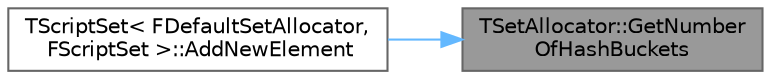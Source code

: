 digraph "TSetAllocator::GetNumberOfHashBuckets"
{
 // INTERACTIVE_SVG=YES
 // LATEX_PDF_SIZE
  bgcolor="transparent";
  edge [fontname=Helvetica,fontsize=10,labelfontname=Helvetica,labelfontsize=10];
  node [fontname=Helvetica,fontsize=10,shape=box,height=0.2,width=0.4];
  rankdir="RL";
  Node1 [id="Node000001",label="TSetAllocator::GetNumber\lOfHashBuckets",height=0.2,width=0.4,color="gray40", fillcolor="grey60", style="filled", fontcolor="black",tooltip="Computes the number of hash buckets to use for a given number of elements."];
  Node1 -> Node2 [id="edge1_Node000001_Node000002",dir="back",color="steelblue1",style="solid",tooltip=" "];
  Node2 [id="Node000002",label="TScriptSet\< FDefaultSetAllocator,\l FScriptSet \>::AddNewElement",height=0.2,width=0.4,color="grey40", fillcolor="white", style="filled",URL="$d8/d49/classTScriptSet.html#a8770e1ef2aee6cba142f2682b2911bf7",tooltip=" "];
}
